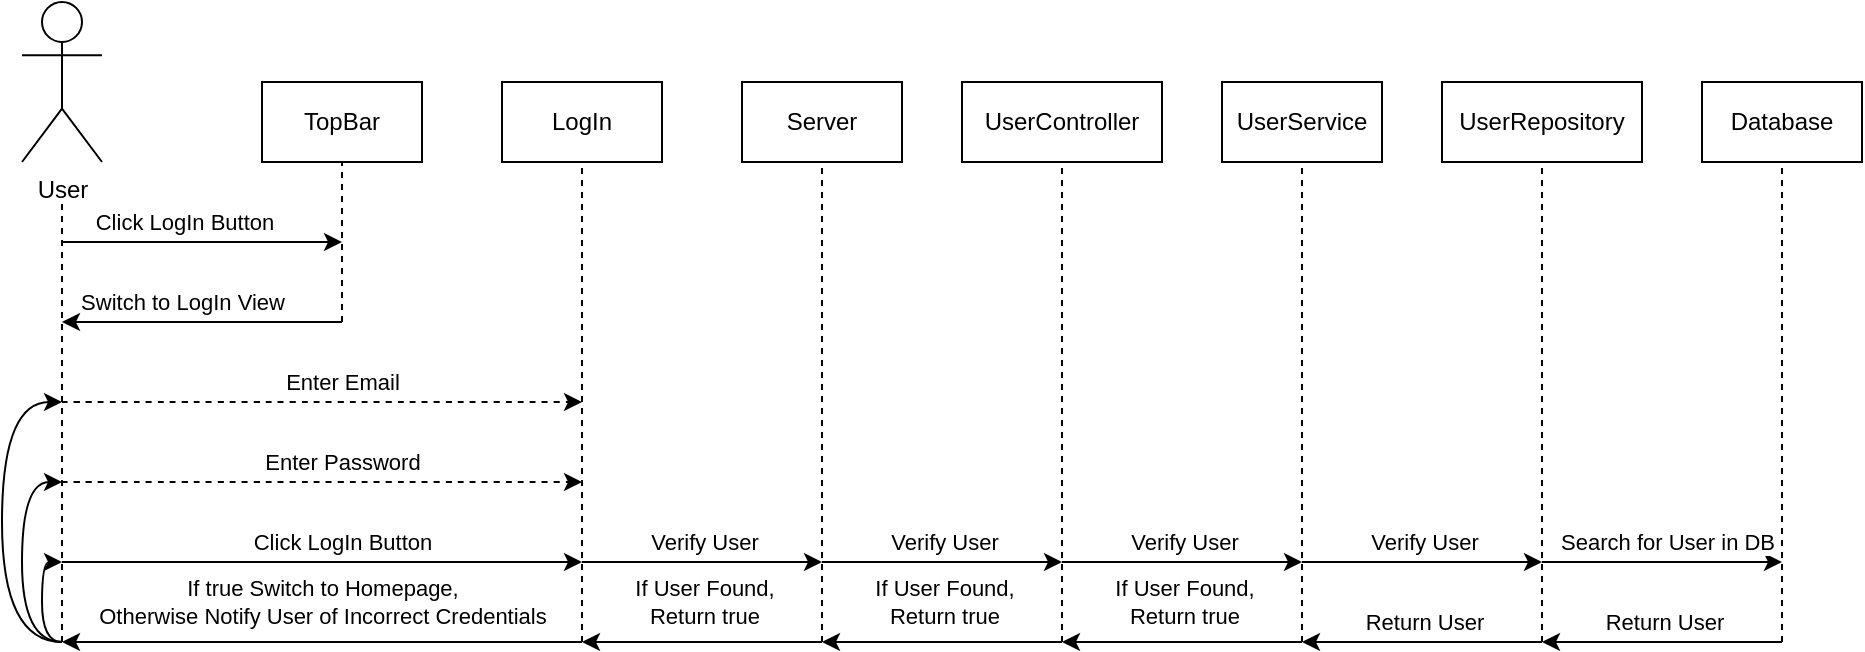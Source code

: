 <mxfile version="20.8.13" type="device"><diagram name="Page-1" id="fF6BA-7kE9bVP_53v4Rp"><mxGraphModel dx="1728" dy="928" grid="1" gridSize="10" guides="1" tooltips="1" connect="1" arrows="1" fold="1" page="1" pageScale="1" pageWidth="850" pageHeight="1100" math="0" shadow="0"><root><mxCell id="0"/><mxCell id="1" parent="0"/><mxCell id="60L4huxCvJULjqsidnmE-1" value="User" style="shape=umlActor;verticalLabelPosition=bottom;verticalAlign=top;html=1;outlineConnect=0;" vertex="1" parent="1"><mxGeometry x="40" y="160" width="40" height="80" as="geometry"/></mxCell><mxCell id="60L4huxCvJULjqsidnmE-2" value="" style="endArrow=none;dashed=1;html=1;rounded=0;" edge="1" parent="1"><mxGeometry width="50" height="50" relative="1" as="geometry"><mxPoint x="60" y="480" as="sourcePoint"/><mxPoint x="60" y="260" as="targetPoint"/></mxGeometry></mxCell><mxCell id="60L4huxCvJULjqsidnmE-3" value="TopBar" style="rounded=0;whiteSpace=wrap;html=1;" vertex="1" parent="1"><mxGeometry x="160" y="200" width="80" height="40" as="geometry"/></mxCell><mxCell id="60L4huxCvJULjqsidnmE-4" value="" style="endArrow=none;dashed=1;html=1;rounded=0;entryX=0.5;entryY=1;entryDx=0;entryDy=0;" edge="1" parent="1" target="60L4huxCvJULjqsidnmE-3"><mxGeometry width="50" height="50" relative="1" as="geometry"><mxPoint x="200" y="320" as="sourcePoint"/><mxPoint x="270" y="330" as="targetPoint"/></mxGeometry></mxCell><mxCell id="60L4huxCvJULjqsidnmE-7" value="LogIn" style="rounded=0;whiteSpace=wrap;html=1;" vertex="1" parent="1"><mxGeometry x="280" y="200" width="80" height="40" as="geometry"/></mxCell><mxCell id="60L4huxCvJULjqsidnmE-9" value="" style="endArrow=none;dashed=1;html=1;rounded=0;entryX=0.5;entryY=1;entryDx=0;entryDy=0;" edge="1" parent="1" target="60L4huxCvJULjqsidnmE-7"><mxGeometry width="50" height="50" relative="1" as="geometry"><mxPoint x="320" y="480" as="sourcePoint"/><mxPoint x="360" y="310" as="targetPoint"/></mxGeometry></mxCell><mxCell id="60L4huxCvJULjqsidnmE-15" value="Server" style="rounded=0;whiteSpace=wrap;html=1;" vertex="1" parent="1"><mxGeometry x="400" y="200" width="80" height="40" as="geometry"/></mxCell><mxCell id="60L4huxCvJULjqsidnmE-17" value="" style="endArrow=none;dashed=1;html=1;rounded=0;entryX=0.5;entryY=1;entryDx=0;entryDy=0;" edge="1" parent="1" target="60L4huxCvJULjqsidnmE-15"><mxGeometry width="50" height="50" relative="1" as="geometry"><mxPoint x="440" y="480" as="sourcePoint"/><mxPoint x="470" y="320" as="targetPoint"/></mxGeometry></mxCell><mxCell id="60L4huxCvJULjqsidnmE-19" value="UserController" style="rounded=0;whiteSpace=wrap;html=1;" vertex="1" parent="1"><mxGeometry x="510" y="200" width="100" height="40" as="geometry"/></mxCell><mxCell id="60L4huxCvJULjqsidnmE-20" value="UserService" style="rounded=0;whiteSpace=wrap;html=1;" vertex="1" parent="1"><mxGeometry x="640" y="200" width="80" height="40" as="geometry"/></mxCell><mxCell id="60L4huxCvJULjqsidnmE-21" value="UserRepository" style="rounded=0;whiteSpace=wrap;html=1;" vertex="1" parent="1"><mxGeometry x="750" y="200" width="100" height="40" as="geometry"/></mxCell><mxCell id="60L4huxCvJULjqsidnmE-22" value="Database" style="rounded=0;whiteSpace=wrap;html=1;" vertex="1" parent="1"><mxGeometry x="880" y="200" width="80" height="40" as="geometry"/></mxCell><mxCell id="60L4huxCvJULjqsidnmE-24" value="" style="endArrow=none;dashed=1;html=1;rounded=0;" edge="1" parent="1"><mxGeometry width="50" height="50" relative="1" as="geometry"><mxPoint x="560" y="480" as="sourcePoint"/><mxPoint x="560" y="240" as="targetPoint"/></mxGeometry></mxCell><mxCell id="60L4huxCvJULjqsidnmE-25" value="" style="endArrow=none;dashed=1;html=1;rounded=0;" edge="1" parent="1"><mxGeometry width="50" height="50" relative="1" as="geometry"><mxPoint x="680" y="480" as="sourcePoint"/><mxPoint x="680" y="240" as="targetPoint"/></mxGeometry></mxCell><mxCell id="60L4huxCvJULjqsidnmE-26" value="" style="endArrow=none;dashed=1;html=1;rounded=0;" edge="1" parent="1"><mxGeometry width="50" height="50" relative="1" as="geometry"><mxPoint x="800" y="480" as="sourcePoint"/><mxPoint x="800" y="240" as="targetPoint"/></mxGeometry></mxCell><mxCell id="60L4huxCvJULjqsidnmE-27" value="" style="endArrow=none;dashed=1;html=1;rounded=0;" edge="1" parent="1"><mxGeometry width="50" height="50" relative="1" as="geometry"><mxPoint x="920" y="480" as="sourcePoint"/><mxPoint x="920" y="240" as="targetPoint"/></mxGeometry></mxCell><mxCell id="60L4huxCvJULjqsidnmE-108" value="" style="endArrow=classic;html=1;rounded=0;curved=1;" edge="1" parent="1"><mxGeometry width="50" height="50" relative="1" as="geometry"><mxPoint x="60" y="280" as="sourcePoint"/><mxPoint x="200" y="280" as="targetPoint"/></mxGeometry></mxCell><mxCell id="60L4huxCvJULjqsidnmE-109" value="Click LogIn Button" style="edgeLabel;html=1;align=center;verticalAlign=middle;resizable=0;points=[];" vertex="1" connectable="0" parent="60L4huxCvJULjqsidnmE-108"><mxGeometry x="-0.376" y="1" relative="1" as="geometry"><mxPoint x="17" y="-9" as="offset"/></mxGeometry></mxCell><mxCell id="60L4huxCvJULjqsidnmE-110" value="" style="endArrow=classic;html=1;rounded=0;curved=1;" edge="1" parent="1"><mxGeometry width="50" height="50" relative="1" as="geometry"><mxPoint x="200" y="320" as="sourcePoint"/><mxPoint x="60" y="320" as="targetPoint"/></mxGeometry></mxCell><mxCell id="60L4huxCvJULjqsidnmE-111" value="Switch to LogIn View" style="edgeLabel;html=1;align=center;verticalAlign=middle;resizable=0;points=[];" vertex="1" connectable="0" parent="60L4huxCvJULjqsidnmE-110"><mxGeometry x="0.341" relative="1" as="geometry"><mxPoint x="14" y="-10" as="offset"/></mxGeometry></mxCell><mxCell id="60L4huxCvJULjqsidnmE-113" value="" style="endArrow=classic;html=1;rounded=0;curved=1;dashed=1;" edge="1" parent="1"><mxGeometry width="50" height="50" relative="1" as="geometry"><mxPoint x="60" y="360" as="sourcePoint"/><mxPoint x="320" y="360" as="targetPoint"/></mxGeometry></mxCell><mxCell id="60L4huxCvJULjqsidnmE-114" value="Enter Email" style="edgeLabel;html=1;align=center;verticalAlign=middle;resizable=0;points=[];" vertex="1" connectable="0" parent="60L4huxCvJULjqsidnmE-113"><mxGeometry x="0.208" y="1" relative="1" as="geometry"><mxPoint x="-17" y="-9" as="offset"/></mxGeometry></mxCell><mxCell id="60L4huxCvJULjqsidnmE-115" value="" style="endArrow=classic;html=1;rounded=0;curved=1;dashed=1;" edge="1" parent="1"><mxGeometry width="50" height="50" relative="1" as="geometry"><mxPoint x="60" y="400" as="sourcePoint"/><mxPoint x="320" y="400" as="targetPoint"/></mxGeometry></mxCell><mxCell id="60L4huxCvJULjqsidnmE-116" value="Enter Password" style="edgeLabel;html=1;align=center;verticalAlign=middle;resizable=0;points=[];" vertex="1" connectable="0" parent="60L4huxCvJULjqsidnmE-115"><mxGeometry x="0.208" y="1" relative="1" as="geometry"><mxPoint x="-17" y="-9" as="offset"/></mxGeometry></mxCell><mxCell id="60L4huxCvJULjqsidnmE-118" value="" style="endArrow=classic;html=1;rounded=0;curved=1;" edge="1" parent="1"><mxGeometry width="50" height="50" relative="1" as="geometry"><mxPoint x="60" y="440" as="sourcePoint"/><mxPoint x="320" y="440" as="targetPoint"/></mxGeometry></mxCell><mxCell id="60L4huxCvJULjqsidnmE-119" value="Click LogIn Button" style="edgeLabel;html=1;align=center;verticalAlign=middle;resizable=0;points=[];" vertex="1" connectable="0" parent="60L4huxCvJULjqsidnmE-118"><mxGeometry x="0.208" y="1" relative="1" as="geometry"><mxPoint x="-17" y="-9" as="offset"/></mxGeometry></mxCell><mxCell id="60L4huxCvJULjqsidnmE-120" value="" style="endArrow=classic;html=1;rounded=0;curved=1;" edge="1" parent="1"><mxGeometry width="50" height="50" relative="1" as="geometry"><mxPoint x="320" y="440" as="sourcePoint"/><mxPoint x="440" y="440" as="targetPoint"/></mxGeometry></mxCell><mxCell id="60L4huxCvJULjqsidnmE-121" value="Verify User" style="edgeLabel;html=1;align=center;verticalAlign=middle;resizable=0;points=[];" vertex="1" connectable="0" parent="60L4huxCvJULjqsidnmE-120"><mxGeometry x="0.172" y="-1" relative="1" as="geometry"><mxPoint x="-10" y="-11" as="offset"/></mxGeometry></mxCell><mxCell id="60L4huxCvJULjqsidnmE-122" value="" style="endArrow=classic;html=1;rounded=0;curved=1;" edge="1" parent="1"><mxGeometry width="50" height="50" relative="1" as="geometry"><mxPoint x="440" y="440" as="sourcePoint"/><mxPoint x="560" y="440" as="targetPoint"/></mxGeometry></mxCell><mxCell id="60L4huxCvJULjqsidnmE-123" value="Verify User" style="edgeLabel;html=1;align=center;verticalAlign=middle;resizable=0;points=[];" vertex="1" connectable="0" parent="60L4huxCvJULjqsidnmE-122"><mxGeometry x="0.172" y="-1" relative="1" as="geometry"><mxPoint x="-10" y="-11" as="offset"/></mxGeometry></mxCell><mxCell id="60L4huxCvJULjqsidnmE-124" value="" style="endArrow=classic;html=1;rounded=0;curved=1;" edge="1" parent="1"><mxGeometry width="50" height="50" relative="1" as="geometry"><mxPoint x="560" y="440" as="sourcePoint"/><mxPoint x="680" y="440" as="targetPoint"/></mxGeometry></mxCell><mxCell id="60L4huxCvJULjqsidnmE-125" value="Verify User" style="edgeLabel;html=1;align=center;verticalAlign=middle;resizable=0;points=[];" vertex="1" connectable="0" parent="60L4huxCvJULjqsidnmE-124"><mxGeometry x="0.172" y="-1" relative="1" as="geometry"><mxPoint x="-10" y="-11" as="offset"/></mxGeometry></mxCell><mxCell id="60L4huxCvJULjqsidnmE-126" value="" style="endArrow=classic;html=1;rounded=0;curved=1;" edge="1" parent="1"><mxGeometry width="50" height="50" relative="1" as="geometry"><mxPoint x="680" y="440" as="sourcePoint"/><mxPoint x="800" y="440" as="targetPoint"/></mxGeometry></mxCell><mxCell id="60L4huxCvJULjqsidnmE-127" value="Verify User" style="edgeLabel;html=1;align=center;verticalAlign=middle;resizable=0;points=[];" vertex="1" connectable="0" parent="60L4huxCvJULjqsidnmE-126"><mxGeometry x="0.172" y="-1" relative="1" as="geometry"><mxPoint x="-10" y="-11" as="offset"/></mxGeometry></mxCell><mxCell id="60L4huxCvJULjqsidnmE-128" value="" style="endArrow=classic;html=1;rounded=0;curved=1;" edge="1" parent="1"><mxGeometry width="50" height="50" relative="1" as="geometry"><mxPoint x="800" y="440" as="sourcePoint"/><mxPoint x="920" y="440" as="targetPoint"/></mxGeometry></mxCell><mxCell id="60L4huxCvJULjqsidnmE-129" value="&amp;nbsp;Search for User in DB" style="edgeLabel;html=1;align=center;verticalAlign=middle;resizable=0;points=[];" vertex="1" connectable="0" parent="60L4huxCvJULjqsidnmE-128"><mxGeometry x="0.172" y="-1" relative="1" as="geometry"><mxPoint x="-10" y="-11" as="offset"/></mxGeometry></mxCell><mxCell id="60L4huxCvJULjqsidnmE-130" value="" style="endArrow=classic;html=1;rounded=0;curved=1;" edge="1" parent="1"><mxGeometry width="50" height="50" relative="1" as="geometry"><mxPoint x="920" y="480" as="sourcePoint"/><mxPoint x="800" y="480" as="targetPoint"/></mxGeometry></mxCell><mxCell id="60L4huxCvJULjqsidnmE-131" value="Return User" style="edgeLabel;html=1;align=center;verticalAlign=middle;resizable=0;points=[];" vertex="1" connectable="0" parent="60L4huxCvJULjqsidnmE-130"><mxGeometry x="-0.242" y="-1" relative="1" as="geometry"><mxPoint x="-14" y="-9" as="offset"/></mxGeometry></mxCell><mxCell id="60L4huxCvJULjqsidnmE-134" value="" style="endArrow=classic;html=1;rounded=0;curved=1;" edge="1" parent="1"><mxGeometry width="50" height="50" relative="1" as="geometry"><mxPoint x="800" y="480" as="sourcePoint"/><mxPoint x="680" y="480" as="targetPoint"/></mxGeometry></mxCell><mxCell id="60L4huxCvJULjqsidnmE-135" value="Return User" style="edgeLabel;html=1;align=center;verticalAlign=middle;resizable=0;points=[];" vertex="1" connectable="0" parent="60L4huxCvJULjqsidnmE-134"><mxGeometry x="-0.242" y="-1" relative="1" as="geometry"><mxPoint x="-14" y="-9" as="offset"/></mxGeometry></mxCell><mxCell id="60L4huxCvJULjqsidnmE-136" value="" style="endArrow=classic;html=1;rounded=0;curved=1;" edge="1" parent="1"><mxGeometry width="50" height="50" relative="1" as="geometry"><mxPoint x="680" y="480" as="sourcePoint"/><mxPoint x="560" y="480" as="targetPoint"/></mxGeometry></mxCell><mxCell id="60L4huxCvJULjqsidnmE-137" value="&lt;div&gt;If User Found,&lt;/div&gt;&lt;div&gt;Return true&lt;br&gt;&lt;/div&gt;" style="edgeLabel;html=1;align=center;verticalAlign=middle;resizable=0;points=[];" vertex="1" connectable="0" parent="60L4huxCvJULjqsidnmE-136"><mxGeometry x="-0.242" y="-1" relative="1" as="geometry"><mxPoint x="-14" y="-19" as="offset"/></mxGeometry></mxCell><mxCell id="60L4huxCvJULjqsidnmE-138" value="" style="endArrow=classic;html=1;rounded=0;curved=1;" edge="1" parent="1"><mxGeometry width="50" height="50" relative="1" as="geometry"><mxPoint x="560" y="480" as="sourcePoint"/><mxPoint x="440" y="480" as="targetPoint"/></mxGeometry></mxCell><mxCell id="60L4huxCvJULjqsidnmE-139" value="&lt;div&gt;If User Found,&lt;/div&gt;&lt;div&gt;Return true&lt;br&gt;&lt;/div&gt;" style="edgeLabel;html=1;align=center;verticalAlign=middle;resizable=0;points=[];" vertex="1" connectable="0" parent="60L4huxCvJULjqsidnmE-138"><mxGeometry x="-0.242" y="-1" relative="1" as="geometry"><mxPoint x="-14" y="-19" as="offset"/></mxGeometry></mxCell><mxCell id="60L4huxCvJULjqsidnmE-140" value="" style="endArrow=classic;html=1;rounded=0;curved=1;" edge="1" parent="1"><mxGeometry width="50" height="50" relative="1" as="geometry"><mxPoint x="440" y="480" as="sourcePoint"/><mxPoint x="320" y="480" as="targetPoint"/></mxGeometry></mxCell><mxCell id="60L4huxCvJULjqsidnmE-141" value="&lt;div&gt;If User Found,&lt;/div&gt;&lt;div&gt;Return true&lt;br&gt;&lt;/div&gt;" style="edgeLabel;html=1;align=center;verticalAlign=middle;resizable=0;points=[];" vertex="1" connectable="0" parent="60L4huxCvJULjqsidnmE-140"><mxGeometry x="-0.242" y="-1" relative="1" as="geometry"><mxPoint x="-14" y="-19" as="offset"/></mxGeometry></mxCell><mxCell id="60L4huxCvJULjqsidnmE-144" value="" style="endArrow=classic;html=1;rounded=0;curved=1;" edge="1" parent="1"><mxGeometry width="50" height="50" relative="1" as="geometry"><mxPoint x="320" y="480" as="sourcePoint"/><mxPoint x="60" y="480" as="targetPoint"/></mxGeometry></mxCell><mxCell id="60L4huxCvJULjqsidnmE-145" value="&lt;div&gt;If true Switch to Homepage,&lt;/div&gt;&lt;div&gt;Otherwise Notify User of Incorrect Credentials&lt;br&gt;&lt;/div&gt;" style="edgeLabel;html=1;align=center;verticalAlign=middle;resizable=0;points=[];" vertex="1" connectable="0" parent="60L4huxCvJULjqsidnmE-144"><mxGeometry x="-0.169" relative="1" as="geometry"><mxPoint x="-22" y="-20" as="offset"/></mxGeometry></mxCell><mxCell id="60L4huxCvJULjqsidnmE-146" value="" style="endArrow=classic;html=1;rounded=0;curved=1;edgeStyle=orthogonalEdgeStyle;" edge="1" parent="1"><mxGeometry width="50" height="50" relative="1" as="geometry"><mxPoint x="60" y="480" as="sourcePoint"/><mxPoint x="60" y="360" as="targetPoint"/><Array as="points"><mxPoint x="30" y="480"/><mxPoint x="30" y="360"/></Array></mxGeometry></mxCell><mxCell id="60L4huxCvJULjqsidnmE-147" value="" style="endArrow=classic;html=1;rounded=0;curved=1;edgeStyle=orthogonalEdgeStyle;" edge="1" parent="1"><mxGeometry width="50" height="50" relative="1" as="geometry"><mxPoint x="60" y="480" as="sourcePoint"/><mxPoint x="60" y="400" as="targetPoint"/><Array as="points"><mxPoint x="40" y="480"/><mxPoint x="40" y="400"/></Array></mxGeometry></mxCell><mxCell id="60L4huxCvJULjqsidnmE-148" value="" style="endArrow=classic;html=1;rounded=0;curved=1;edgeStyle=orthogonalEdgeStyle;" edge="1" parent="1"><mxGeometry width="50" height="50" relative="1" as="geometry"><mxPoint x="60" y="480" as="sourcePoint"/><mxPoint x="60" y="440" as="targetPoint"/><Array as="points"><mxPoint x="50" y="480"/><mxPoint x="50" y="440"/></Array></mxGeometry></mxCell></root></mxGraphModel></diagram></mxfile>
